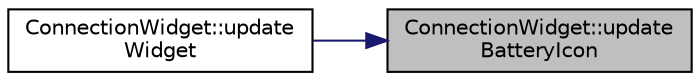 digraph "ConnectionWidget::updateBatteryIcon"
{
 // LATEX_PDF_SIZE
  edge [fontname="Helvetica",fontsize="10",labelfontname="Helvetica",labelfontsize="10"];
  node [fontname="Helvetica",fontsize="10",shape=record];
  rankdir="RL";
  Node1 [label="ConnectionWidget::update\lBatteryIcon",height=0.2,width=0.4,color="black", fillcolor="grey75", style="filled", fontcolor="black",tooltip="Helper function for updateWidget to update the battery icon."];
  Node1 -> Node2 [dir="back",color="midnightblue",fontsize="10",style="solid",fontname="Helvetica"];
  Node2 [label="ConnectionWidget::update\lWidget",height=0.2,width=0.4,color="black", fillcolor="white", style="filled",URL="$class_connection_widget.html#ad7aadace10b9bc95463348088a74ab5f",tooltip="Updates the data inside the device widget."];
}
